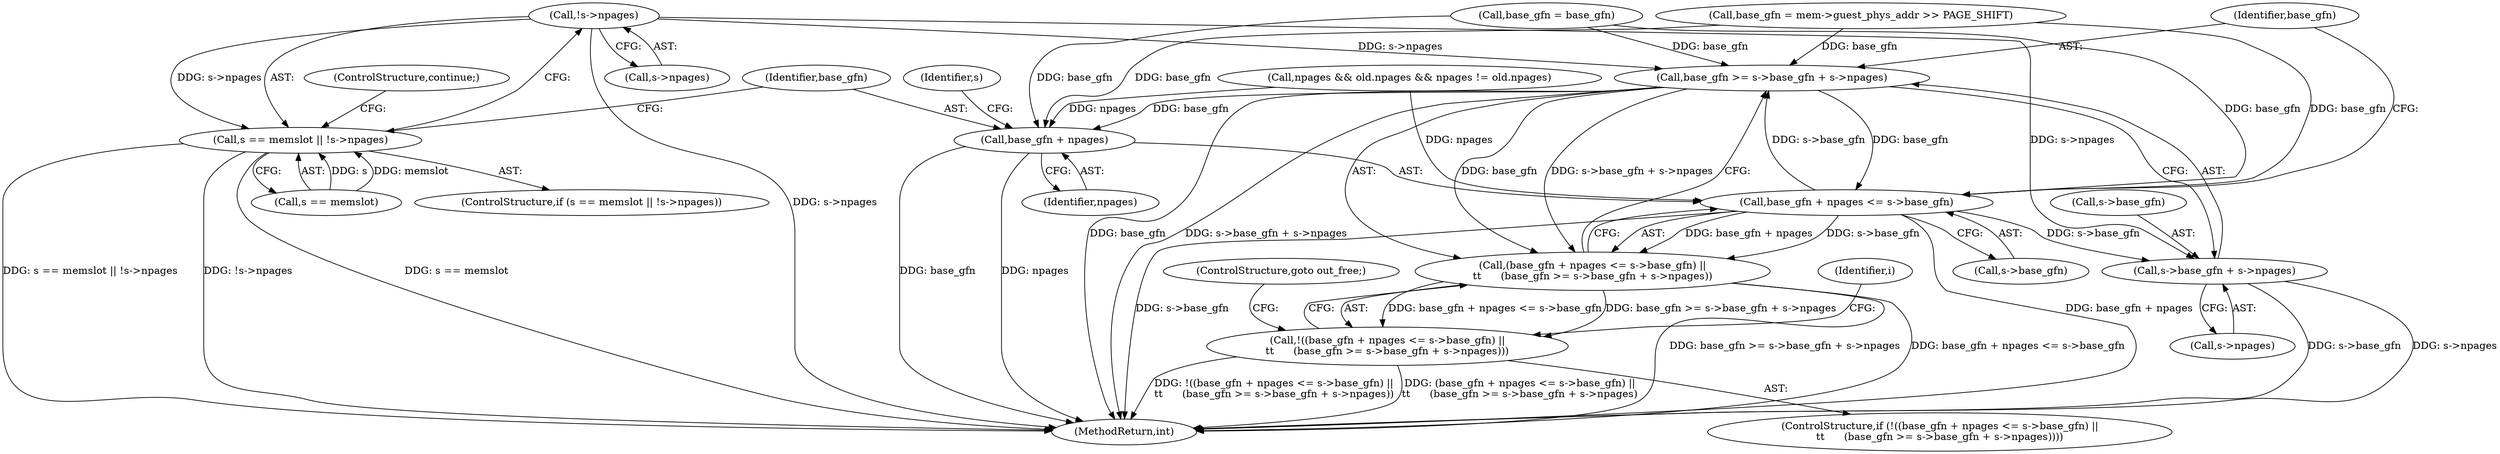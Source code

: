 digraph "0_linux_fa3d315a4ce2c0891cdde262562e710d95fba19e@pointer" {
"1000300" [label="(Call,!s->npages)"];
"1000296" [label="(Call,s == memslot || !s->npages)"];
"1000315" [label="(Call,base_gfn >= s->base_gfn + s->npages)"];
"1000308" [label="(Call,base_gfn + npages <= s->base_gfn)"];
"1000307" [label="(Call,(base_gfn + npages <= s->base_gfn) ||\n\t\t      (base_gfn >= s->base_gfn + s->npages))"];
"1000306" [label="(Call,!((base_gfn + npages <= s->base_gfn) ||\n\t\t      (base_gfn >= s->base_gfn + s->npages)))"];
"1000317" [label="(Call,s->base_gfn + s->npages)"];
"1000309" [label="(Call,base_gfn + npages)"];
"1000311" [label="(Identifier,npages)"];
"1000321" [label="(Call,s->npages)"];
"1000324" [label="(ControlStructure,goto out_free;)"];
"1000318" [label="(Call,s->base_gfn)"];
"1000317" [label="(Call,s->base_gfn + s->npages)"];
"1000300" [label="(Call,!s->npages)"];
"1000313" [label="(Identifier,s)"];
"1000282" [label="(Identifier,i)"];
"1000310" [label="(Identifier,base_gfn)"];
"1000309" [label="(Call,base_gfn + npages)"];
"1000312" [label="(Call,s->base_gfn)"];
"1000202" [label="(Call,base_gfn = mem->guest_phys_addr >> PAGE_SHIFT)"];
"1000296" [label="(Call,s == memslot || !s->npages)"];
"1000295" [label="(ControlStructure,if (s == memslot || !s->npages))"];
"1000242" [label="(Call,base_gfn = base_gfn)"];
"1000643" [label="(MethodReturn,int)"];
"1000315" [label="(Call,base_gfn >= s->base_gfn + s->npages)"];
"1000316" [label="(Identifier,base_gfn)"];
"1000307" [label="(Call,(base_gfn + npages <= s->base_gfn) ||\n\t\t      (base_gfn >= s->base_gfn + s->npages))"];
"1000304" [label="(ControlStructure,continue;)"];
"1000306" [label="(Call,!((base_gfn + npages <= s->base_gfn) ||\n\t\t      (base_gfn >= s->base_gfn + s->npages)))"];
"1000258" [label="(Call,npages && old.npages && npages != old.npages)"];
"1000297" [label="(Call,s == memslot)"];
"1000301" [label="(Call,s->npages)"];
"1000305" [label="(ControlStructure,if (!((base_gfn + npages <= s->base_gfn) ||\n\t\t      (base_gfn >= s->base_gfn + s->npages))))"];
"1000308" [label="(Call,base_gfn + npages <= s->base_gfn)"];
"1000300" -> "1000296"  [label="AST: "];
"1000300" -> "1000301"  [label="CFG: "];
"1000301" -> "1000300"  [label="AST: "];
"1000296" -> "1000300"  [label="CFG: "];
"1000300" -> "1000643"  [label="DDG: s->npages"];
"1000300" -> "1000296"  [label="DDG: s->npages"];
"1000300" -> "1000315"  [label="DDG: s->npages"];
"1000300" -> "1000317"  [label="DDG: s->npages"];
"1000296" -> "1000295"  [label="AST: "];
"1000296" -> "1000297"  [label="CFG: "];
"1000297" -> "1000296"  [label="AST: "];
"1000304" -> "1000296"  [label="CFG: "];
"1000310" -> "1000296"  [label="CFG: "];
"1000296" -> "1000643"  [label="DDG: s == memslot || !s->npages"];
"1000296" -> "1000643"  [label="DDG: !s->npages"];
"1000296" -> "1000643"  [label="DDG: s == memslot"];
"1000297" -> "1000296"  [label="DDG: s"];
"1000297" -> "1000296"  [label="DDG: memslot"];
"1000315" -> "1000307"  [label="AST: "];
"1000315" -> "1000317"  [label="CFG: "];
"1000316" -> "1000315"  [label="AST: "];
"1000317" -> "1000315"  [label="AST: "];
"1000307" -> "1000315"  [label="CFG: "];
"1000315" -> "1000643"  [label="DDG: base_gfn"];
"1000315" -> "1000643"  [label="DDG: s->base_gfn + s->npages"];
"1000315" -> "1000308"  [label="DDG: base_gfn"];
"1000315" -> "1000309"  [label="DDG: base_gfn"];
"1000315" -> "1000307"  [label="DDG: base_gfn"];
"1000315" -> "1000307"  [label="DDG: s->base_gfn + s->npages"];
"1000242" -> "1000315"  [label="DDG: base_gfn"];
"1000202" -> "1000315"  [label="DDG: base_gfn"];
"1000308" -> "1000315"  [label="DDG: s->base_gfn"];
"1000308" -> "1000307"  [label="AST: "];
"1000308" -> "1000312"  [label="CFG: "];
"1000309" -> "1000308"  [label="AST: "];
"1000312" -> "1000308"  [label="AST: "];
"1000316" -> "1000308"  [label="CFG: "];
"1000307" -> "1000308"  [label="CFG: "];
"1000308" -> "1000643"  [label="DDG: base_gfn + npages"];
"1000308" -> "1000643"  [label="DDG: s->base_gfn"];
"1000308" -> "1000307"  [label="DDG: base_gfn + npages"];
"1000308" -> "1000307"  [label="DDG: s->base_gfn"];
"1000242" -> "1000308"  [label="DDG: base_gfn"];
"1000202" -> "1000308"  [label="DDG: base_gfn"];
"1000258" -> "1000308"  [label="DDG: npages"];
"1000308" -> "1000317"  [label="DDG: s->base_gfn"];
"1000307" -> "1000306"  [label="AST: "];
"1000306" -> "1000307"  [label="CFG: "];
"1000307" -> "1000643"  [label="DDG: base_gfn >= s->base_gfn + s->npages"];
"1000307" -> "1000643"  [label="DDG: base_gfn + npages <= s->base_gfn"];
"1000307" -> "1000306"  [label="DDG: base_gfn + npages <= s->base_gfn"];
"1000307" -> "1000306"  [label="DDG: base_gfn >= s->base_gfn + s->npages"];
"1000306" -> "1000305"  [label="AST: "];
"1000324" -> "1000306"  [label="CFG: "];
"1000282" -> "1000306"  [label="CFG: "];
"1000306" -> "1000643"  [label="DDG: (base_gfn + npages <= s->base_gfn) ||\n\t\t      (base_gfn >= s->base_gfn + s->npages)"];
"1000306" -> "1000643"  [label="DDG: !((base_gfn + npages <= s->base_gfn) ||\n\t\t      (base_gfn >= s->base_gfn + s->npages))"];
"1000317" -> "1000321"  [label="CFG: "];
"1000318" -> "1000317"  [label="AST: "];
"1000321" -> "1000317"  [label="AST: "];
"1000317" -> "1000643"  [label="DDG: s->base_gfn"];
"1000317" -> "1000643"  [label="DDG: s->npages"];
"1000309" -> "1000311"  [label="CFG: "];
"1000310" -> "1000309"  [label="AST: "];
"1000311" -> "1000309"  [label="AST: "];
"1000313" -> "1000309"  [label="CFG: "];
"1000309" -> "1000643"  [label="DDG: base_gfn"];
"1000309" -> "1000643"  [label="DDG: npages"];
"1000242" -> "1000309"  [label="DDG: base_gfn"];
"1000202" -> "1000309"  [label="DDG: base_gfn"];
"1000258" -> "1000309"  [label="DDG: npages"];
}
